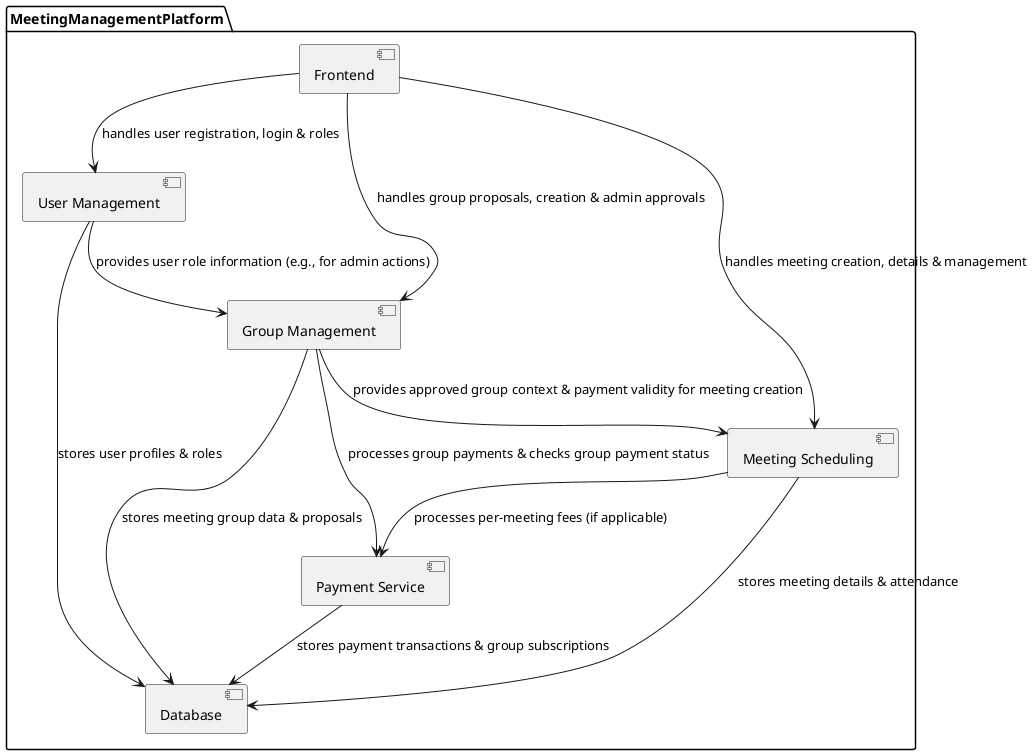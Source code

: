 @startuml
package MeetingManagementPlatform {
  [Frontend] as WebInterface
  [User Management] as UserManagement
  [Group Management] as GroupManagement
  [Meeting Scheduling] as MeetingScheduling
  [Payment Service] as PaymentService
  [Database] as Database

  WebInterface --> UserManagement: handles user registration, login & roles
  WebInterface --> GroupManagement: handles group proposals, creation & admin approvals
  WebInterface --> MeetingScheduling: handles meeting creation, details & management

  UserManagement --> Database: stores user profiles & roles
  GroupManagement --> Database: stores meeting group data & proposals
  MeetingScheduling --> Database: stores meeting details & attendance
  PaymentService --> Database: stores payment transactions & group subscriptions

  UserManagement --> GroupManagement: provides user role information (e.g., for admin actions)

  GroupManagement --> PaymentService: processes group payments & checks group payment status
  GroupManagement --> MeetingScheduling: provides approved group context & payment validity for meeting creation

  MeetingScheduling --> PaymentService: processes per-meeting fees (if applicable)
}
@enduml
